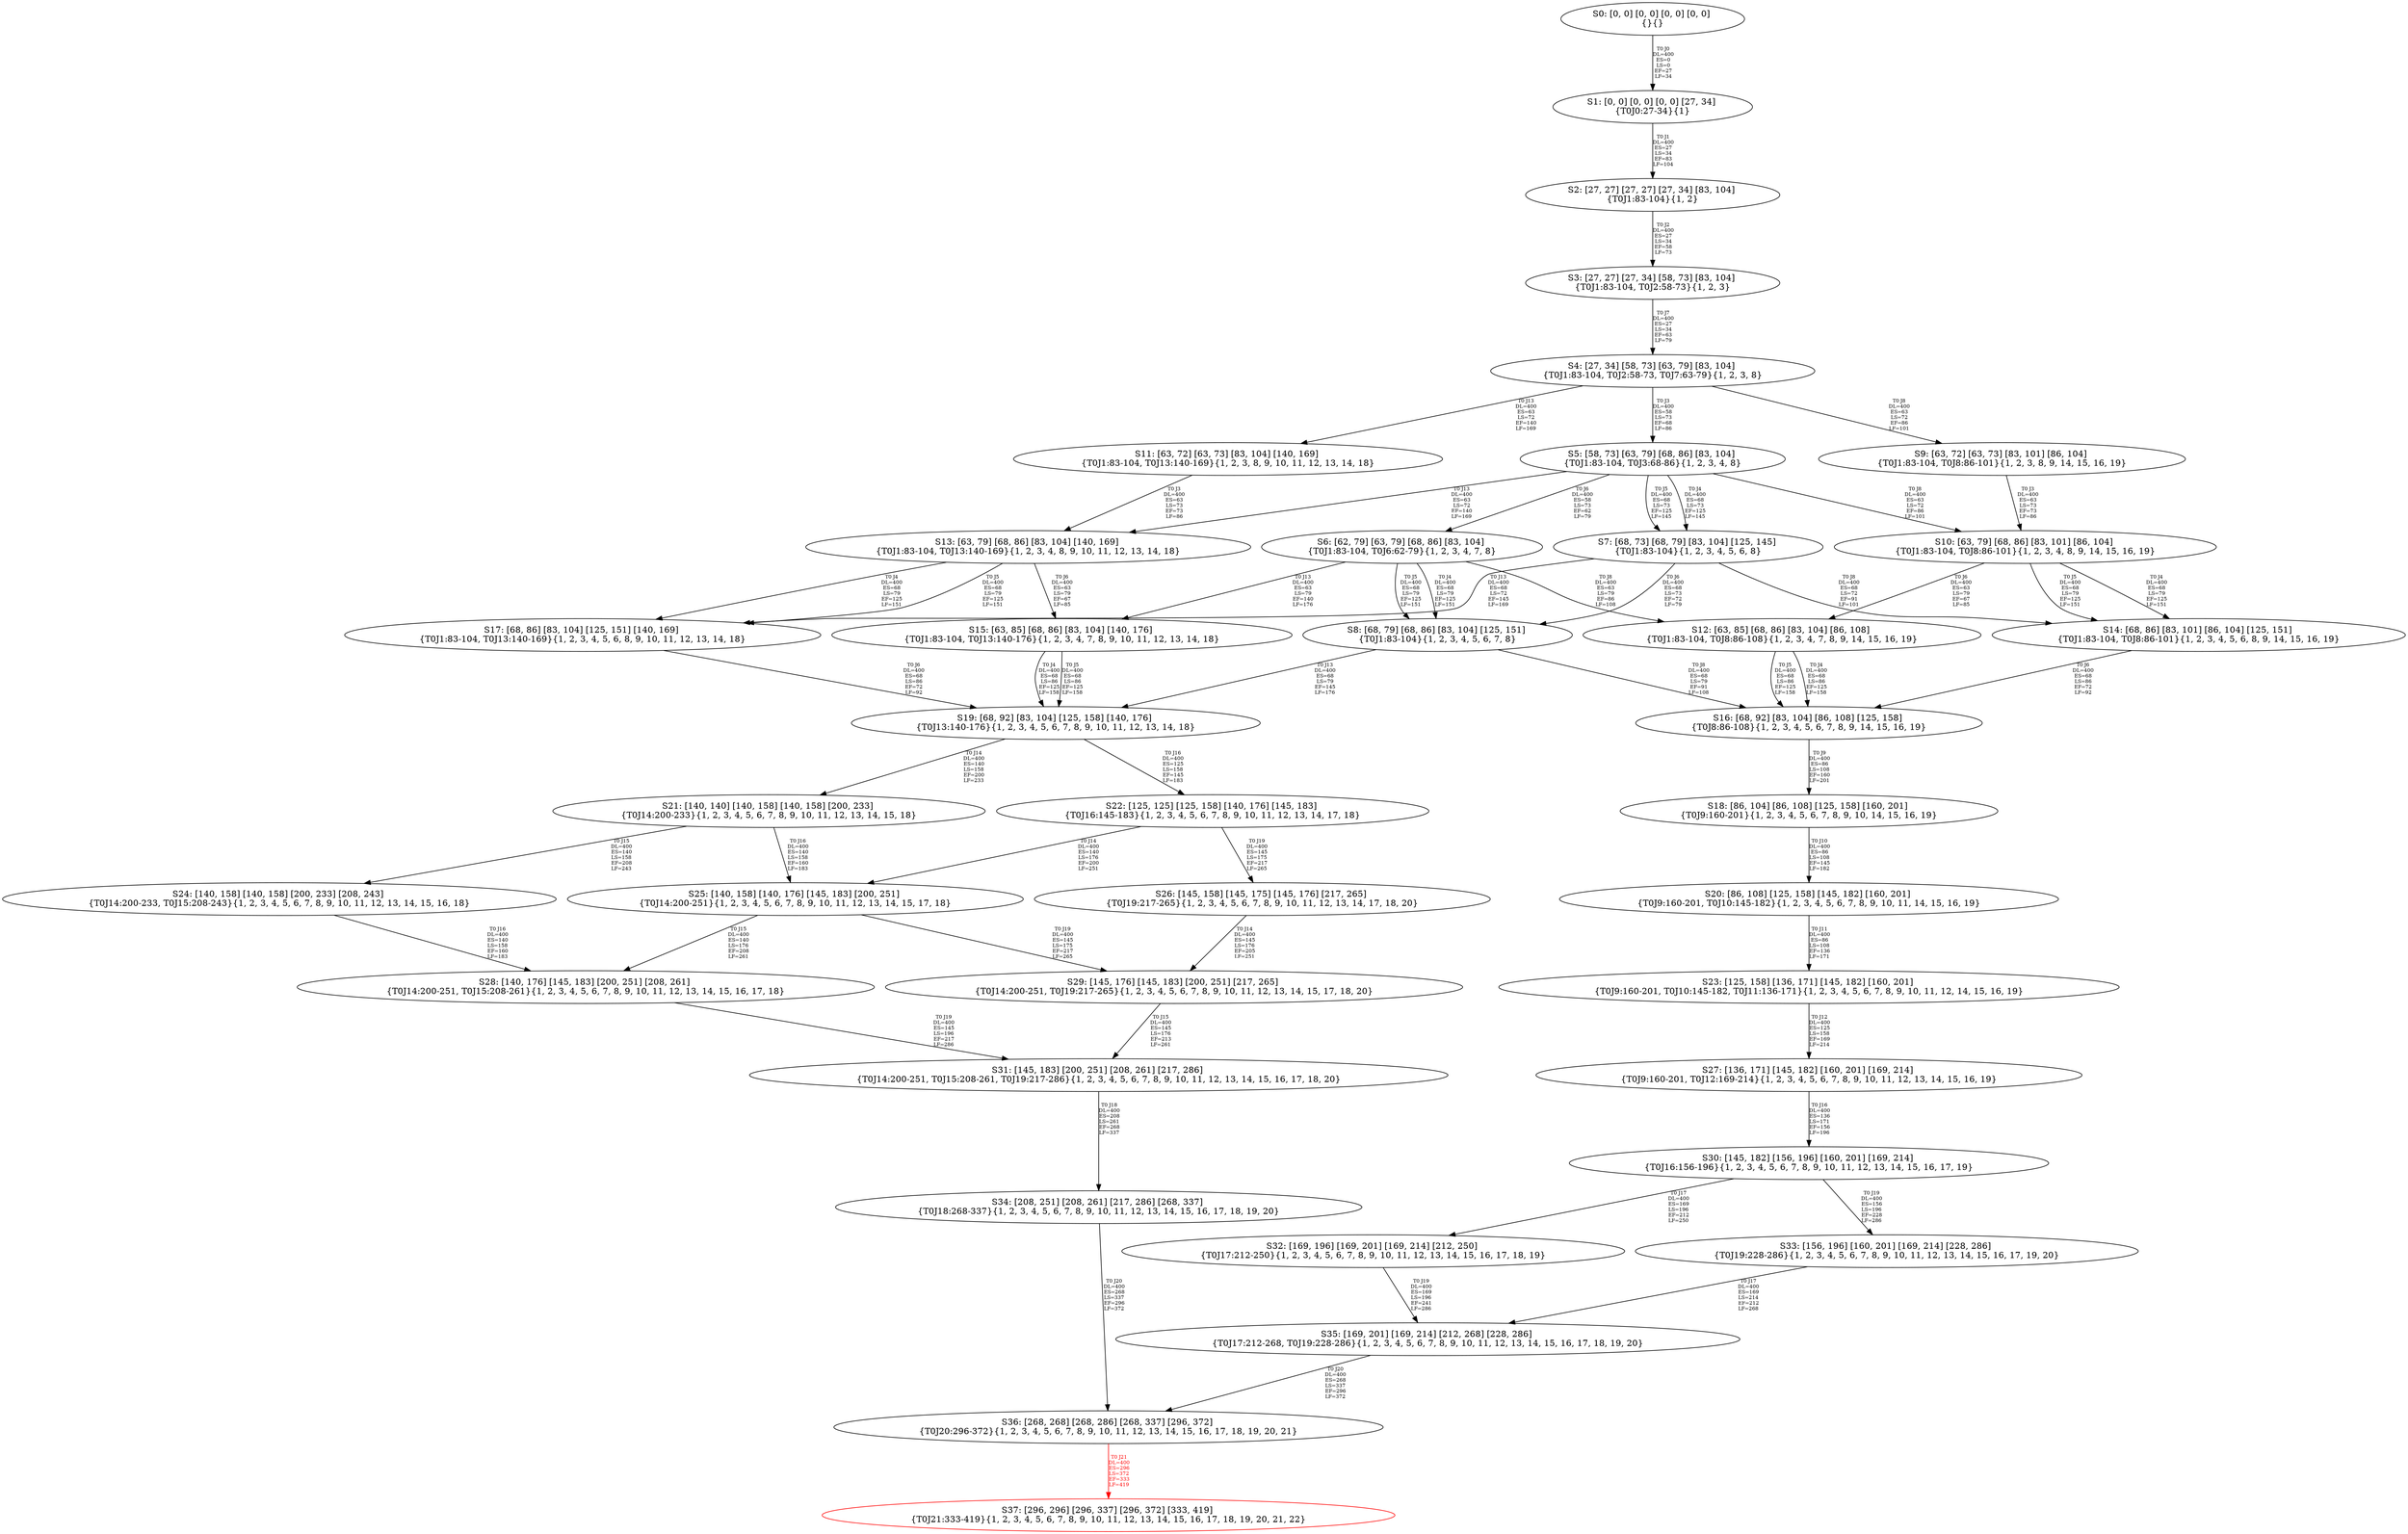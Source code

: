 digraph {
	S0[label="S0: [0, 0] [0, 0] [0, 0] [0, 0] \n{}{}"];
	S1[label="S1: [0, 0] [0, 0] [0, 0] [27, 34] \n{T0J0:27-34}{1}"];
	S2[label="S2: [27, 27] [27, 27] [27, 34] [83, 104] \n{T0J1:83-104}{1, 2}"];
	S3[label="S3: [27, 27] [27, 34] [58, 73] [83, 104] \n{T0J1:83-104, T0J2:58-73}{1, 2, 3}"];
	S4[label="S4: [27, 34] [58, 73] [63, 79] [83, 104] \n{T0J1:83-104, T0J2:58-73, T0J7:63-79}{1, 2, 3, 8}"];
	S5[label="S5: [58, 73] [63, 79] [68, 86] [83, 104] \n{T0J1:83-104, T0J3:68-86}{1, 2, 3, 4, 8}"];
	S6[label="S6: [62, 79] [63, 79] [68, 86] [83, 104] \n{T0J1:83-104, T0J6:62-79}{1, 2, 3, 4, 7, 8}"];
	S7[label="S7: [68, 73] [68, 79] [83, 104] [125, 145] \n{T0J1:83-104}{1, 2, 3, 4, 5, 6, 8}"];
	S8[label="S8: [68, 79] [68, 86] [83, 104] [125, 151] \n{T0J1:83-104}{1, 2, 3, 4, 5, 6, 7, 8}"];
	S9[label="S9: [63, 72] [63, 73] [83, 101] [86, 104] \n{T0J1:83-104, T0J8:86-101}{1, 2, 3, 8, 9, 14, 15, 16, 19}"];
	S10[label="S10: [63, 79] [68, 86] [83, 101] [86, 104] \n{T0J1:83-104, T0J8:86-101}{1, 2, 3, 4, 8, 9, 14, 15, 16, 19}"];
	S11[label="S11: [63, 72] [63, 73] [83, 104] [140, 169] \n{T0J1:83-104, T0J13:140-169}{1, 2, 3, 8, 9, 10, 11, 12, 13, 14, 18}"];
	S12[label="S12: [63, 85] [68, 86] [83, 104] [86, 108] \n{T0J1:83-104, T0J8:86-108}{1, 2, 3, 4, 7, 8, 9, 14, 15, 16, 19}"];
	S13[label="S13: [63, 79] [68, 86] [83, 104] [140, 169] \n{T0J1:83-104, T0J13:140-169}{1, 2, 3, 4, 8, 9, 10, 11, 12, 13, 14, 18}"];
	S14[label="S14: [68, 86] [83, 101] [86, 104] [125, 151] \n{T0J1:83-104, T0J8:86-101}{1, 2, 3, 4, 5, 6, 8, 9, 14, 15, 16, 19}"];
	S15[label="S15: [63, 85] [68, 86] [83, 104] [140, 176] \n{T0J1:83-104, T0J13:140-176}{1, 2, 3, 4, 7, 8, 9, 10, 11, 12, 13, 14, 18}"];
	S16[label="S16: [68, 92] [83, 104] [86, 108] [125, 158] \n{T0J8:86-108}{1, 2, 3, 4, 5, 6, 7, 8, 9, 14, 15, 16, 19}"];
	S17[label="S17: [68, 86] [83, 104] [125, 151] [140, 169] \n{T0J1:83-104, T0J13:140-169}{1, 2, 3, 4, 5, 6, 8, 9, 10, 11, 12, 13, 14, 18}"];
	S18[label="S18: [86, 104] [86, 108] [125, 158] [160, 201] \n{T0J9:160-201}{1, 2, 3, 4, 5, 6, 7, 8, 9, 10, 14, 15, 16, 19}"];
	S19[label="S19: [68, 92] [83, 104] [125, 158] [140, 176] \n{T0J13:140-176}{1, 2, 3, 4, 5, 6, 7, 8, 9, 10, 11, 12, 13, 14, 18}"];
	S20[label="S20: [86, 108] [125, 158] [145, 182] [160, 201] \n{T0J9:160-201, T0J10:145-182}{1, 2, 3, 4, 5, 6, 7, 8, 9, 10, 11, 14, 15, 16, 19}"];
	S21[label="S21: [140, 140] [140, 158] [140, 158] [200, 233] \n{T0J14:200-233}{1, 2, 3, 4, 5, 6, 7, 8, 9, 10, 11, 12, 13, 14, 15, 18}"];
	S22[label="S22: [125, 125] [125, 158] [140, 176] [145, 183] \n{T0J16:145-183}{1, 2, 3, 4, 5, 6, 7, 8, 9, 10, 11, 12, 13, 14, 17, 18}"];
	S23[label="S23: [125, 158] [136, 171] [145, 182] [160, 201] \n{T0J9:160-201, T0J10:145-182, T0J11:136-171}{1, 2, 3, 4, 5, 6, 7, 8, 9, 10, 11, 12, 14, 15, 16, 19}"];
	S24[label="S24: [140, 158] [140, 158] [200, 233] [208, 243] \n{T0J14:200-233, T0J15:208-243}{1, 2, 3, 4, 5, 6, 7, 8, 9, 10, 11, 12, 13, 14, 15, 16, 18}"];
	S25[label="S25: [140, 158] [140, 176] [145, 183] [200, 251] \n{T0J14:200-251}{1, 2, 3, 4, 5, 6, 7, 8, 9, 10, 11, 12, 13, 14, 15, 17, 18}"];
	S26[label="S26: [145, 158] [145, 175] [145, 176] [217, 265] \n{T0J19:217-265}{1, 2, 3, 4, 5, 6, 7, 8, 9, 10, 11, 12, 13, 14, 17, 18, 20}"];
	S27[label="S27: [136, 171] [145, 182] [160, 201] [169, 214] \n{T0J9:160-201, T0J12:169-214}{1, 2, 3, 4, 5, 6, 7, 8, 9, 10, 11, 12, 13, 14, 15, 16, 19}"];
	S28[label="S28: [140, 176] [145, 183] [200, 251] [208, 261] \n{T0J14:200-251, T0J15:208-261}{1, 2, 3, 4, 5, 6, 7, 8, 9, 10, 11, 12, 13, 14, 15, 16, 17, 18}"];
	S29[label="S29: [145, 176] [145, 183] [200, 251] [217, 265] \n{T0J14:200-251, T0J19:217-265}{1, 2, 3, 4, 5, 6, 7, 8, 9, 10, 11, 12, 13, 14, 15, 17, 18, 20}"];
	S30[label="S30: [145, 182] [156, 196] [160, 201] [169, 214] \n{T0J16:156-196}{1, 2, 3, 4, 5, 6, 7, 8, 9, 10, 11, 12, 13, 14, 15, 16, 17, 19}"];
	S31[label="S31: [145, 183] [200, 251] [208, 261] [217, 286] \n{T0J14:200-251, T0J15:208-261, T0J19:217-286}{1, 2, 3, 4, 5, 6, 7, 8, 9, 10, 11, 12, 13, 14, 15, 16, 17, 18, 20}"];
	S32[label="S32: [169, 196] [169, 201] [169, 214] [212, 250] \n{T0J17:212-250}{1, 2, 3, 4, 5, 6, 7, 8, 9, 10, 11, 12, 13, 14, 15, 16, 17, 18, 19}"];
	S33[label="S33: [156, 196] [160, 201] [169, 214] [228, 286] \n{T0J19:228-286}{1, 2, 3, 4, 5, 6, 7, 8, 9, 10, 11, 12, 13, 14, 15, 16, 17, 19, 20}"];
	S34[label="S34: [208, 251] [208, 261] [217, 286] [268, 337] \n{T0J18:268-337}{1, 2, 3, 4, 5, 6, 7, 8, 9, 10, 11, 12, 13, 14, 15, 16, 17, 18, 19, 20}"];
	S35[label="S35: [169, 201] [169, 214] [212, 268] [228, 286] \n{T0J17:212-268, T0J19:228-286}{1, 2, 3, 4, 5, 6, 7, 8, 9, 10, 11, 12, 13, 14, 15, 16, 17, 18, 19, 20}"];
	S36[label="S36: [268, 268] [268, 286] [268, 337] [296, 372] \n{T0J20:296-372}{1, 2, 3, 4, 5, 6, 7, 8, 9, 10, 11, 12, 13, 14, 15, 16, 17, 18, 19, 20, 21}"];
	S37[label="S37: [296, 296] [296, 337] [296, 372] [333, 419] \n{T0J21:333-419}{1, 2, 3, 4, 5, 6, 7, 8, 9, 10, 11, 12, 13, 14, 15, 16, 17, 18, 19, 20, 21, 22}"];
	S0 -> S1[label="T0 J0\nDL=400\nES=0\nLS=0\nEF=27\nLF=34",fontsize=8];
	S1 -> S2[label="T0 J1\nDL=400\nES=27\nLS=34\nEF=83\nLF=104",fontsize=8];
	S2 -> S3[label="T0 J2\nDL=400\nES=27\nLS=34\nEF=58\nLF=73",fontsize=8];
	S3 -> S4[label="T0 J7\nDL=400\nES=27\nLS=34\nEF=63\nLF=79",fontsize=8];
	S4 -> S5[label="T0 J3\nDL=400\nES=58\nLS=73\nEF=68\nLF=86",fontsize=8];
	S4 -> S9[label="T0 J8\nDL=400\nES=63\nLS=72\nEF=86\nLF=101",fontsize=8];
	S4 -> S11[label="T0 J13\nDL=400\nES=63\nLS=72\nEF=140\nLF=169",fontsize=8];
	S5 -> S7[label="T0 J4\nDL=400\nES=68\nLS=73\nEF=125\nLF=145",fontsize=8];
	S5 -> S7[label="T0 J5\nDL=400\nES=68\nLS=73\nEF=125\nLF=145",fontsize=8];
	S5 -> S6[label="T0 J6\nDL=400\nES=58\nLS=73\nEF=62\nLF=79",fontsize=8];
	S5 -> S10[label="T0 J8\nDL=400\nES=63\nLS=72\nEF=86\nLF=101",fontsize=8];
	S5 -> S13[label="T0 J13\nDL=400\nES=63\nLS=72\nEF=140\nLF=169",fontsize=8];
	S6 -> S8[label="T0 J4\nDL=400\nES=68\nLS=79\nEF=125\nLF=151",fontsize=8];
	S6 -> S8[label="T0 J5\nDL=400\nES=68\nLS=79\nEF=125\nLF=151",fontsize=8];
	S6 -> S12[label="T0 J8\nDL=400\nES=63\nLS=79\nEF=86\nLF=108",fontsize=8];
	S6 -> S15[label="T0 J13\nDL=400\nES=63\nLS=79\nEF=140\nLF=176",fontsize=8];
	S7 -> S8[label="T0 J6\nDL=400\nES=68\nLS=73\nEF=72\nLF=79",fontsize=8];
	S7 -> S14[label="T0 J8\nDL=400\nES=68\nLS=72\nEF=91\nLF=101",fontsize=8];
	S7 -> S17[label="T0 J13\nDL=400\nES=68\nLS=72\nEF=145\nLF=169",fontsize=8];
	S8 -> S16[label="T0 J8\nDL=400\nES=68\nLS=79\nEF=91\nLF=108",fontsize=8];
	S8 -> S19[label="T0 J13\nDL=400\nES=68\nLS=79\nEF=145\nLF=176",fontsize=8];
	S9 -> S10[label="T0 J3\nDL=400\nES=63\nLS=73\nEF=73\nLF=86",fontsize=8];
	S10 -> S14[label="T0 J4\nDL=400\nES=68\nLS=79\nEF=125\nLF=151",fontsize=8];
	S10 -> S14[label="T0 J5\nDL=400\nES=68\nLS=79\nEF=125\nLF=151",fontsize=8];
	S10 -> S12[label="T0 J6\nDL=400\nES=63\nLS=79\nEF=67\nLF=85",fontsize=8];
	S11 -> S13[label="T0 J3\nDL=400\nES=63\nLS=73\nEF=73\nLF=86",fontsize=8];
	S12 -> S16[label="T0 J4\nDL=400\nES=68\nLS=86\nEF=125\nLF=158",fontsize=8];
	S12 -> S16[label="T0 J5\nDL=400\nES=68\nLS=86\nEF=125\nLF=158",fontsize=8];
	S13 -> S17[label="T0 J4\nDL=400\nES=68\nLS=79\nEF=125\nLF=151",fontsize=8];
	S13 -> S17[label="T0 J5\nDL=400\nES=68\nLS=79\nEF=125\nLF=151",fontsize=8];
	S13 -> S15[label="T0 J6\nDL=400\nES=63\nLS=79\nEF=67\nLF=85",fontsize=8];
	S14 -> S16[label="T0 J6\nDL=400\nES=68\nLS=86\nEF=72\nLF=92",fontsize=8];
	S15 -> S19[label="T0 J4\nDL=400\nES=68\nLS=86\nEF=125\nLF=158",fontsize=8];
	S15 -> S19[label="T0 J5\nDL=400\nES=68\nLS=86\nEF=125\nLF=158",fontsize=8];
	S16 -> S18[label="T0 J9\nDL=400\nES=86\nLS=108\nEF=160\nLF=201",fontsize=8];
	S17 -> S19[label="T0 J6\nDL=400\nES=68\nLS=86\nEF=72\nLF=92",fontsize=8];
	S18 -> S20[label="T0 J10\nDL=400\nES=86\nLS=108\nEF=145\nLF=182",fontsize=8];
	S19 -> S21[label="T0 J14\nDL=400\nES=140\nLS=158\nEF=200\nLF=233",fontsize=8];
	S19 -> S22[label="T0 J16\nDL=400\nES=125\nLS=158\nEF=145\nLF=183",fontsize=8];
	S20 -> S23[label="T0 J11\nDL=400\nES=86\nLS=108\nEF=136\nLF=171",fontsize=8];
	S21 -> S24[label="T0 J15\nDL=400\nES=140\nLS=158\nEF=208\nLF=243",fontsize=8];
	S21 -> S25[label="T0 J16\nDL=400\nES=140\nLS=158\nEF=160\nLF=183",fontsize=8];
	S22 -> S25[label="T0 J14\nDL=400\nES=140\nLS=176\nEF=200\nLF=251",fontsize=8];
	S22 -> S26[label="T0 J19\nDL=400\nES=145\nLS=175\nEF=217\nLF=265",fontsize=8];
	S23 -> S27[label="T0 J12\nDL=400\nES=125\nLS=158\nEF=169\nLF=214",fontsize=8];
	S24 -> S28[label="T0 J16\nDL=400\nES=140\nLS=158\nEF=160\nLF=183",fontsize=8];
	S25 -> S28[label="T0 J15\nDL=400\nES=140\nLS=176\nEF=208\nLF=261",fontsize=8];
	S25 -> S29[label="T0 J19\nDL=400\nES=145\nLS=175\nEF=217\nLF=265",fontsize=8];
	S26 -> S29[label="T0 J14\nDL=400\nES=145\nLS=176\nEF=205\nLF=251",fontsize=8];
	S27 -> S30[label="T0 J16\nDL=400\nES=136\nLS=171\nEF=156\nLF=196",fontsize=8];
	S28 -> S31[label="T0 J19\nDL=400\nES=145\nLS=196\nEF=217\nLF=286",fontsize=8];
	S29 -> S31[label="T0 J15\nDL=400\nES=145\nLS=176\nEF=213\nLF=261",fontsize=8];
	S30 -> S32[label="T0 J17\nDL=400\nES=169\nLS=196\nEF=212\nLF=250",fontsize=8];
	S30 -> S33[label="T0 J19\nDL=400\nES=156\nLS=196\nEF=228\nLF=286",fontsize=8];
	S31 -> S34[label="T0 J18\nDL=400\nES=208\nLS=261\nEF=268\nLF=337",fontsize=8];
	S32 -> S35[label="T0 J19\nDL=400\nES=169\nLS=196\nEF=241\nLF=286",fontsize=8];
	S33 -> S35[label="T0 J17\nDL=400\nES=169\nLS=214\nEF=212\nLF=268",fontsize=8];
	S34 -> S36[label="T0 J20\nDL=400\nES=268\nLS=337\nEF=296\nLF=372",fontsize=8];
	S35 -> S36[label="T0 J20\nDL=400\nES=268\nLS=337\nEF=296\nLF=372",fontsize=8];
	S36 -> S37[label="T0 J21\nDL=400\nES=296\nLS=372\nEF=333\nLF=419",color=Red,fontcolor=Red,fontsize=8];
S37[color=Red];
}
